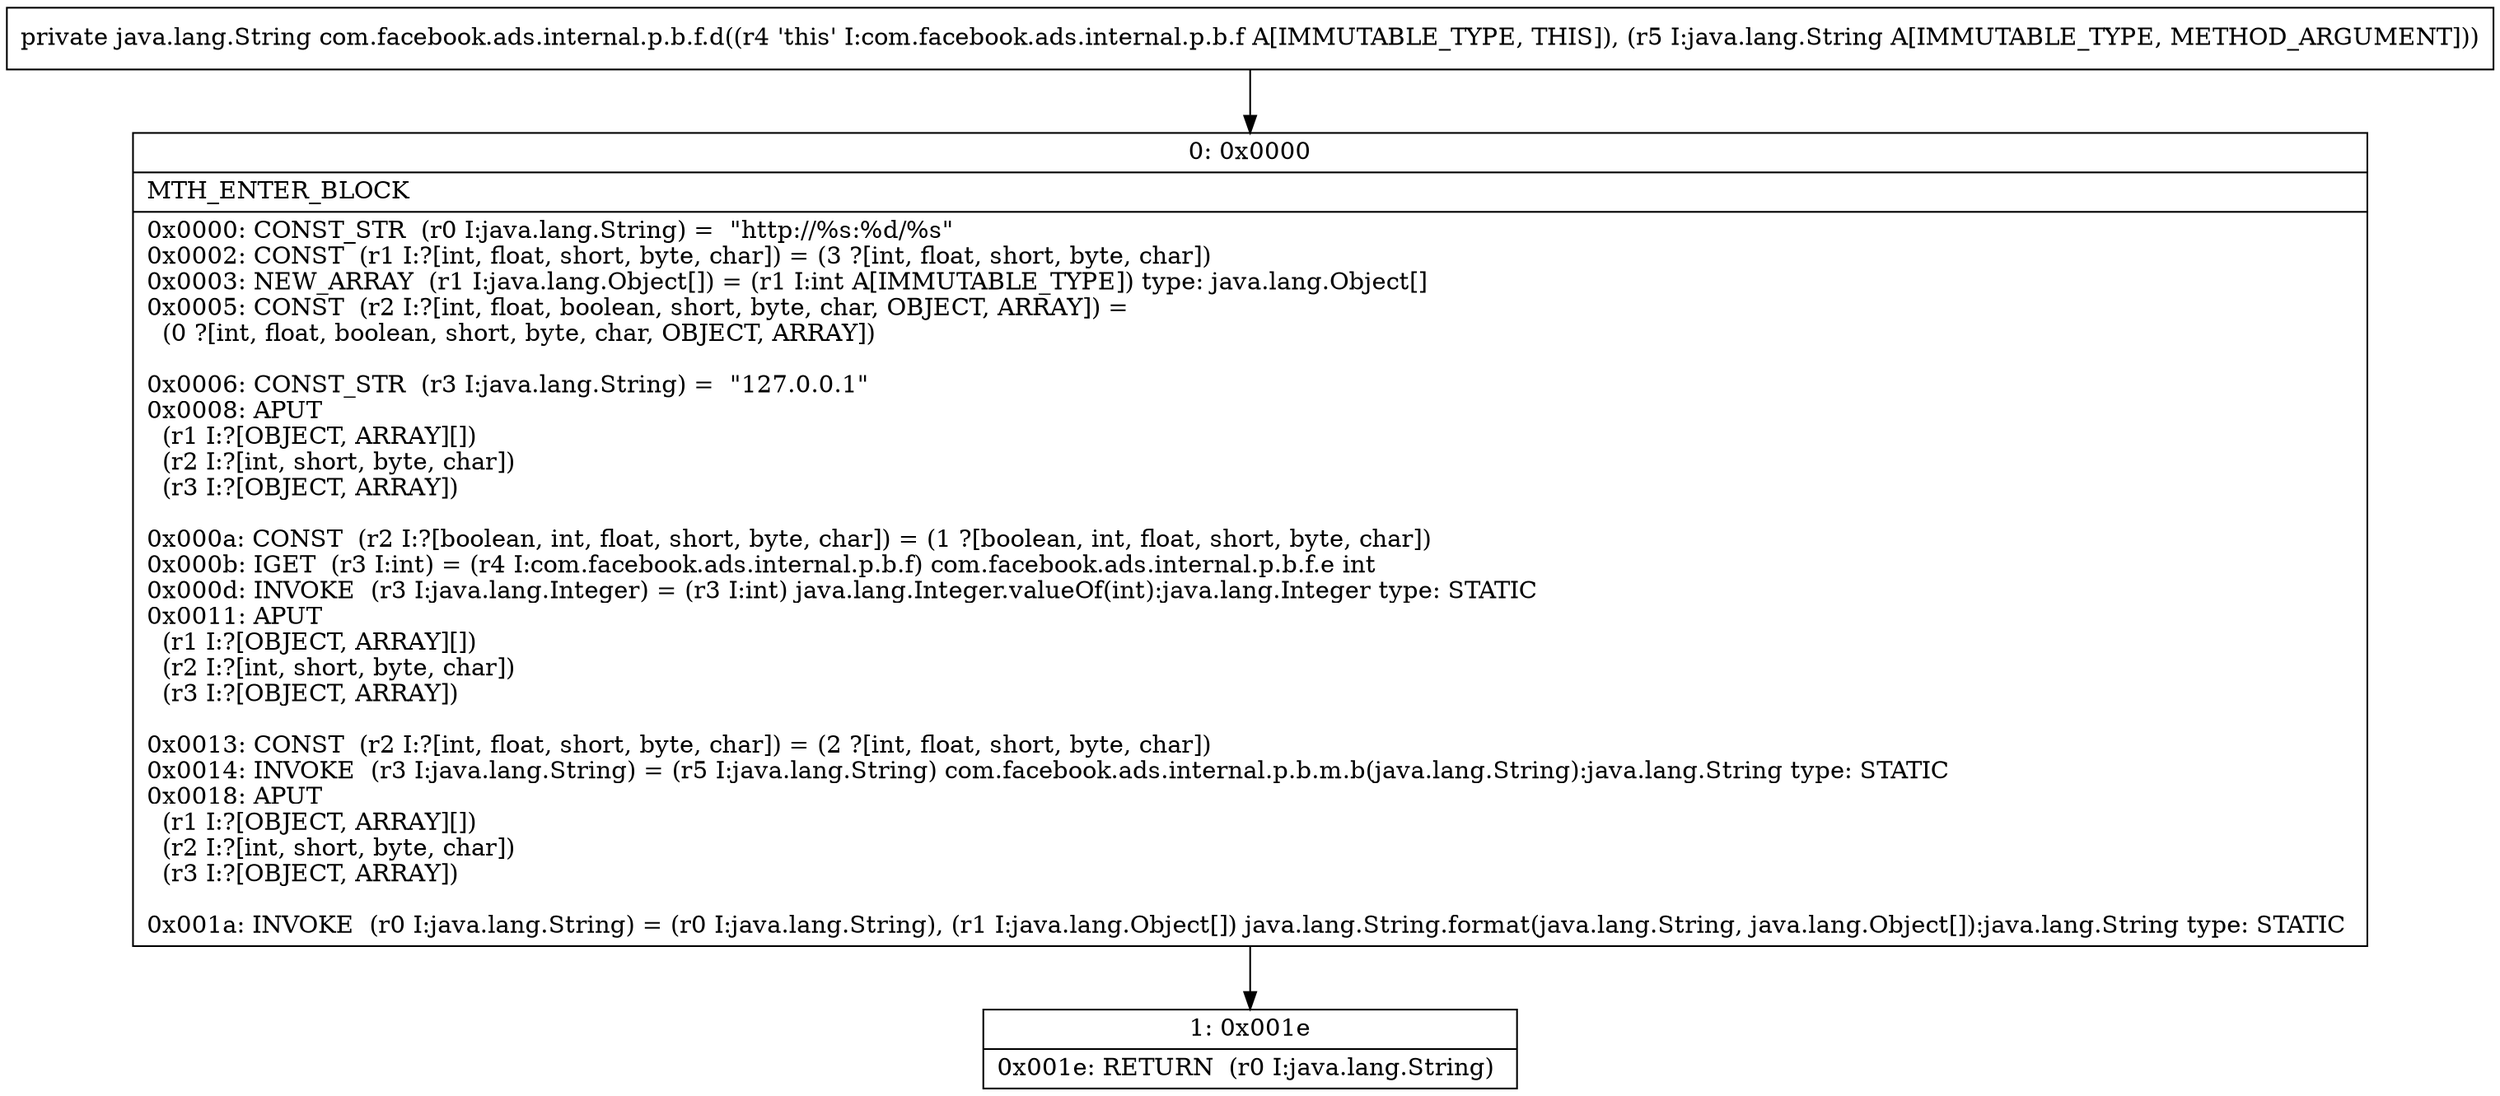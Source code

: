 digraph "CFG forcom.facebook.ads.internal.p.b.f.d(Ljava\/lang\/String;)Ljava\/lang\/String;" {
Node_0 [shape=record,label="{0\:\ 0x0000|MTH_ENTER_BLOCK\l|0x0000: CONST_STR  (r0 I:java.lang.String) =  \"http:\/\/%s:%d\/%s\" \l0x0002: CONST  (r1 I:?[int, float, short, byte, char]) = (3 ?[int, float, short, byte, char]) \l0x0003: NEW_ARRAY  (r1 I:java.lang.Object[]) = (r1 I:int A[IMMUTABLE_TYPE]) type: java.lang.Object[] \l0x0005: CONST  (r2 I:?[int, float, boolean, short, byte, char, OBJECT, ARRAY]) = \l  (0 ?[int, float, boolean, short, byte, char, OBJECT, ARRAY])\l \l0x0006: CONST_STR  (r3 I:java.lang.String) =  \"127.0.0.1\" \l0x0008: APUT  \l  (r1 I:?[OBJECT, ARRAY][])\l  (r2 I:?[int, short, byte, char])\l  (r3 I:?[OBJECT, ARRAY])\l \l0x000a: CONST  (r2 I:?[boolean, int, float, short, byte, char]) = (1 ?[boolean, int, float, short, byte, char]) \l0x000b: IGET  (r3 I:int) = (r4 I:com.facebook.ads.internal.p.b.f) com.facebook.ads.internal.p.b.f.e int \l0x000d: INVOKE  (r3 I:java.lang.Integer) = (r3 I:int) java.lang.Integer.valueOf(int):java.lang.Integer type: STATIC \l0x0011: APUT  \l  (r1 I:?[OBJECT, ARRAY][])\l  (r2 I:?[int, short, byte, char])\l  (r3 I:?[OBJECT, ARRAY])\l \l0x0013: CONST  (r2 I:?[int, float, short, byte, char]) = (2 ?[int, float, short, byte, char]) \l0x0014: INVOKE  (r3 I:java.lang.String) = (r5 I:java.lang.String) com.facebook.ads.internal.p.b.m.b(java.lang.String):java.lang.String type: STATIC \l0x0018: APUT  \l  (r1 I:?[OBJECT, ARRAY][])\l  (r2 I:?[int, short, byte, char])\l  (r3 I:?[OBJECT, ARRAY])\l \l0x001a: INVOKE  (r0 I:java.lang.String) = (r0 I:java.lang.String), (r1 I:java.lang.Object[]) java.lang.String.format(java.lang.String, java.lang.Object[]):java.lang.String type: STATIC \l}"];
Node_1 [shape=record,label="{1\:\ 0x001e|0x001e: RETURN  (r0 I:java.lang.String) \l}"];
MethodNode[shape=record,label="{private java.lang.String com.facebook.ads.internal.p.b.f.d((r4 'this' I:com.facebook.ads.internal.p.b.f A[IMMUTABLE_TYPE, THIS]), (r5 I:java.lang.String A[IMMUTABLE_TYPE, METHOD_ARGUMENT])) }"];
MethodNode -> Node_0;
Node_0 -> Node_1;
}

